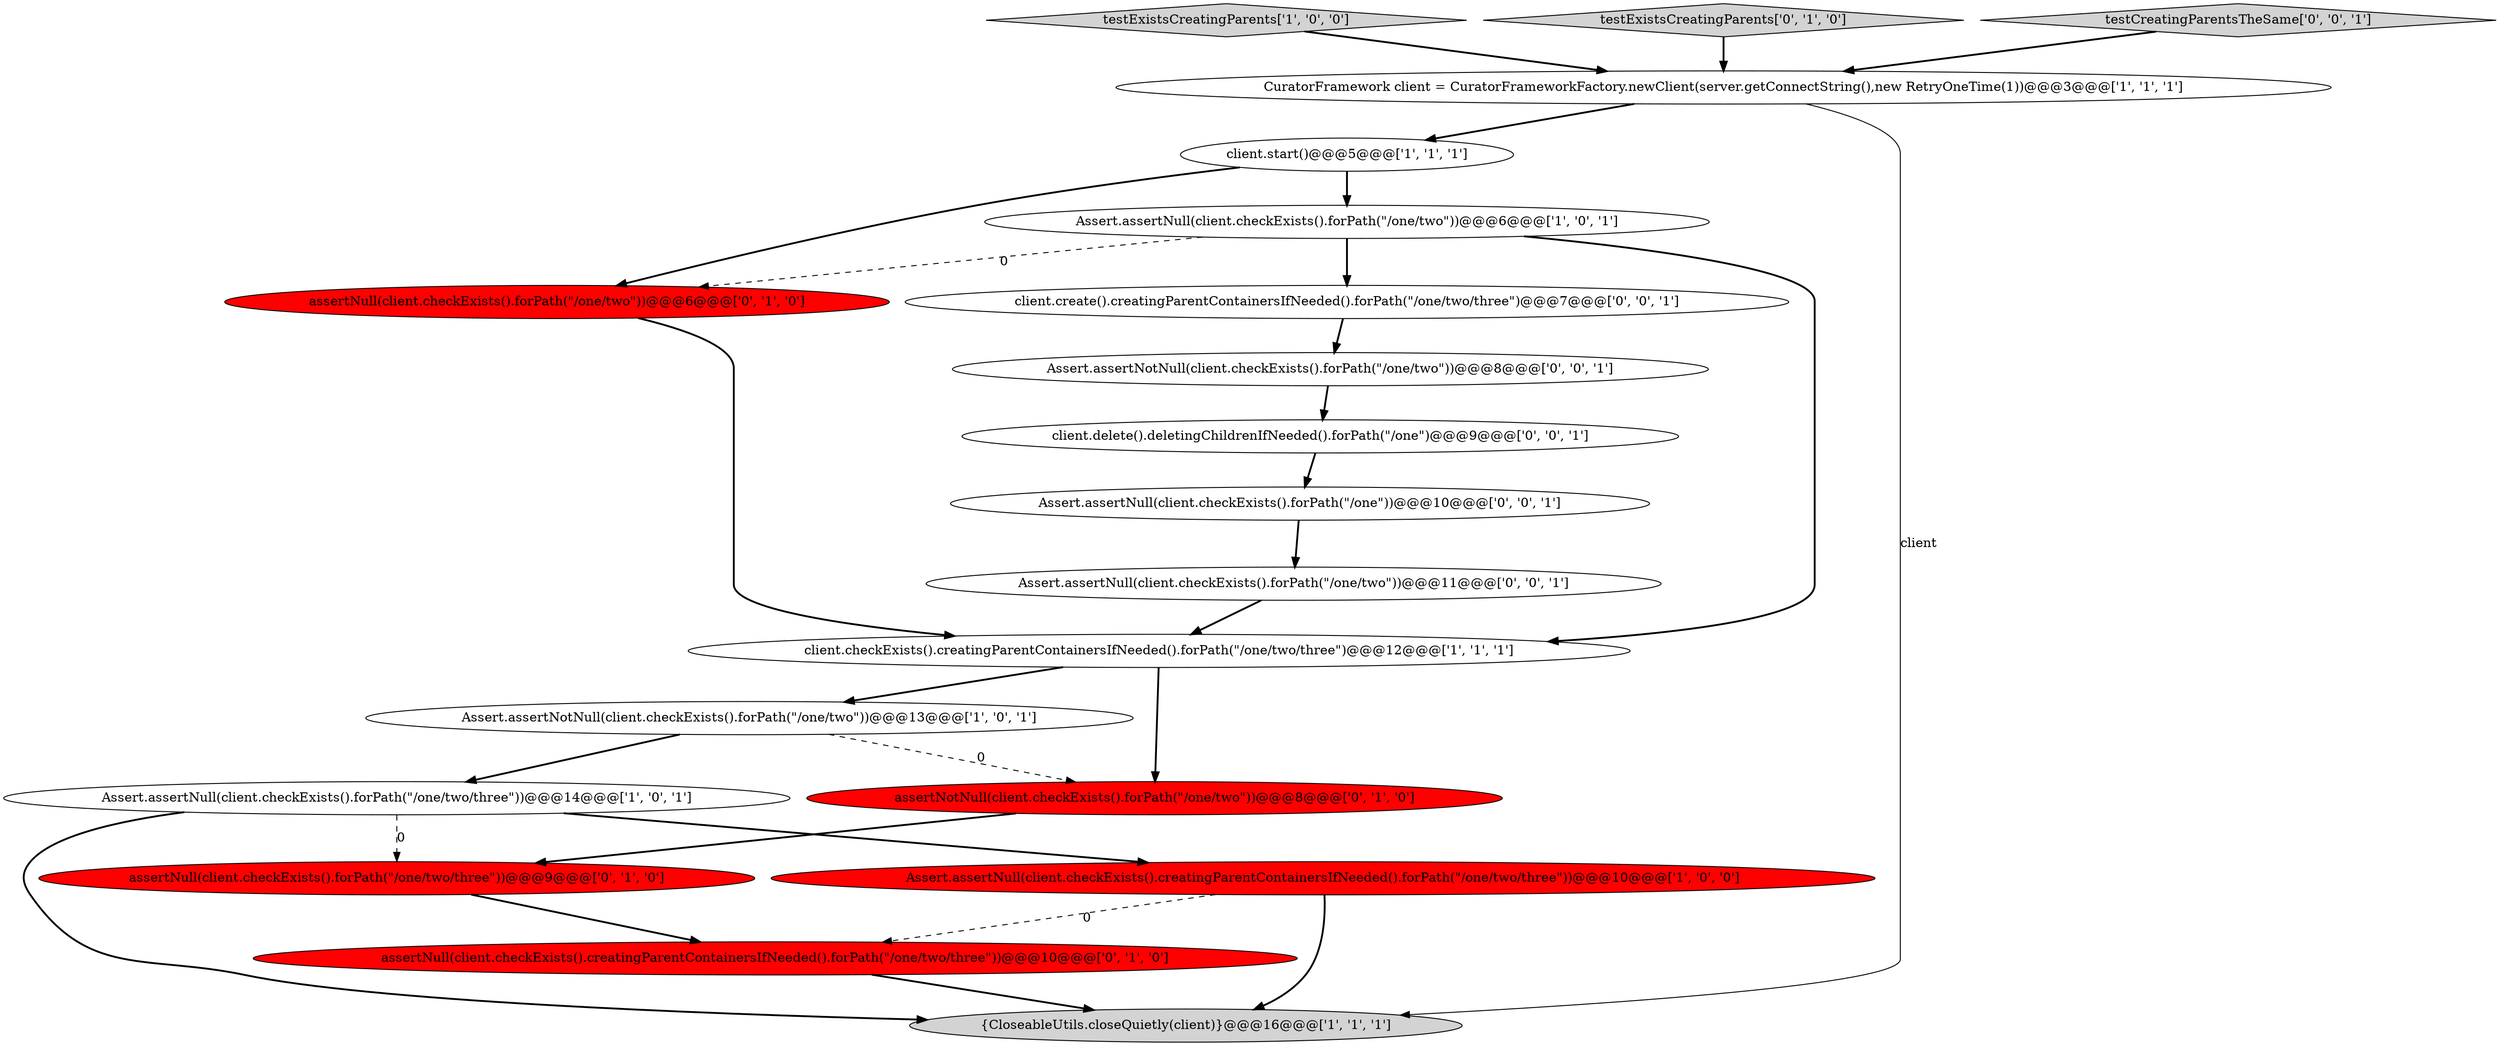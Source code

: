 digraph {
1 [style = filled, label = "testExistsCreatingParents['1', '0', '0']", fillcolor = lightgray, shape = diamond image = "AAA0AAABBB1BBB"];
0 [style = filled, label = "Assert.assertNull(client.checkExists().forPath(\"/one/two/three\"))@@@14@@@['1', '0', '1']", fillcolor = white, shape = ellipse image = "AAA0AAABBB1BBB"];
2 [style = filled, label = "client.start()@@@5@@@['1', '1', '1']", fillcolor = white, shape = ellipse image = "AAA0AAABBB1BBB"];
4 [style = filled, label = "Assert.assertNull(client.checkExists().creatingParentContainersIfNeeded().forPath(\"/one/two/three\"))@@@10@@@['1', '0', '0']", fillcolor = red, shape = ellipse image = "AAA1AAABBB1BBB"];
18 [style = filled, label = "Assert.assertNull(client.checkExists().forPath(\"/one\"))@@@10@@@['0', '0', '1']", fillcolor = white, shape = ellipse image = "AAA0AAABBB3BBB"];
19 [style = filled, label = "Assert.assertNotNull(client.checkExists().forPath(\"/one/two\"))@@@8@@@['0', '0', '1']", fillcolor = white, shape = ellipse image = "AAA0AAABBB3BBB"];
11 [style = filled, label = "assertNotNull(client.checkExists().forPath(\"/one/two\"))@@@8@@@['0', '1', '0']", fillcolor = red, shape = ellipse image = "AAA1AAABBB2BBB"];
7 [style = filled, label = "Assert.assertNull(client.checkExists().forPath(\"/one/two\"))@@@6@@@['1', '0', '1']", fillcolor = white, shape = ellipse image = "AAA0AAABBB1BBB"];
3 [style = filled, label = "client.checkExists().creatingParentContainersIfNeeded().forPath(\"/one/two/three\")@@@12@@@['1', '1', '1']", fillcolor = white, shape = ellipse image = "AAA0AAABBB1BBB"];
6 [style = filled, label = "Assert.assertNotNull(client.checkExists().forPath(\"/one/two\"))@@@13@@@['1', '0', '1']", fillcolor = white, shape = ellipse image = "AAA0AAABBB1BBB"];
9 [style = filled, label = "assertNull(client.checkExists().forPath(\"/one/two/three\"))@@@9@@@['0', '1', '0']", fillcolor = red, shape = ellipse image = "AAA1AAABBB2BBB"];
10 [style = filled, label = "testExistsCreatingParents['0', '1', '0']", fillcolor = lightgray, shape = diamond image = "AAA0AAABBB2BBB"];
12 [style = filled, label = "assertNull(client.checkExists().creatingParentContainersIfNeeded().forPath(\"/one/two/three\"))@@@10@@@['0', '1', '0']", fillcolor = red, shape = ellipse image = "AAA1AAABBB2BBB"];
5 [style = filled, label = "{CloseableUtils.closeQuietly(client)}@@@16@@@['1', '1', '1']", fillcolor = lightgray, shape = ellipse image = "AAA0AAABBB1BBB"];
14 [style = filled, label = "client.delete().deletingChildrenIfNeeded().forPath(\"/one\")@@@9@@@['0', '0', '1']", fillcolor = white, shape = ellipse image = "AAA0AAABBB3BBB"];
13 [style = filled, label = "assertNull(client.checkExists().forPath(\"/one/two\"))@@@6@@@['0', '1', '0']", fillcolor = red, shape = ellipse image = "AAA1AAABBB2BBB"];
15 [style = filled, label = "client.create().creatingParentContainersIfNeeded().forPath(\"/one/two/three\")@@@7@@@['0', '0', '1']", fillcolor = white, shape = ellipse image = "AAA0AAABBB3BBB"];
8 [style = filled, label = "CuratorFramework client = CuratorFrameworkFactory.newClient(server.getConnectString(),new RetryOneTime(1))@@@3@@@['1', '1', '1']", fillcolor = white, shape = ellipse image = "AAA0AAABBB1BBB"];
17 [style = filled, label = "Assert.assertNull(client.checkExists().forPath(\"/one/two\"))@@@11@@@['0', '0', '1']", fillcolor = white, shape = ellipse image = "AAA0AAABBB3BBB"];
16 [style = filled, label = "testCreatingParentsTheSame['0', '0', '1']", fillcolor = lightgray, shape = diamond image = "AAA0AAABBB3BBB"];
1->8 [style = bold, label=""];
12->5 [style = bold, label=""];
16->8 [style = bold, label=""];
6->11 [style = dashed, label="0"];
3->11 [style = bold, label=""];
18->17 [style = bold, label=""];
3->6 [style = bold, label=""];
6->0 [style = bold, label=""];
15->19 [style = bold, label=""];
11->9 [style = bold, label=""];
7->3 [style = bold, label=""];
4->12 [style = dashed, label="0"];
2->13 [style = bold, label=""];
19->14 [style = bold, label=""];
13->3 [style = bold, label=""];
8->2 [style = bold, label=""];
10->8 [style = bold, label=""];
0->4 [style = bold, label=""];
8->5 [style = solid, label="client"];
7->13 [style = dashed, label="0"];
17->3 [style = bold, label=""];
7->15 [style = bold, label=""];
14->18 [style = bold, label=""];
9->12 [style = bold, label=""];
2->7 [style = bold, label=""];
0->9 [style = dashed, label="0"];
4->5 [style = bold, label=""];
0->5 [style = bold, label=""];
}
